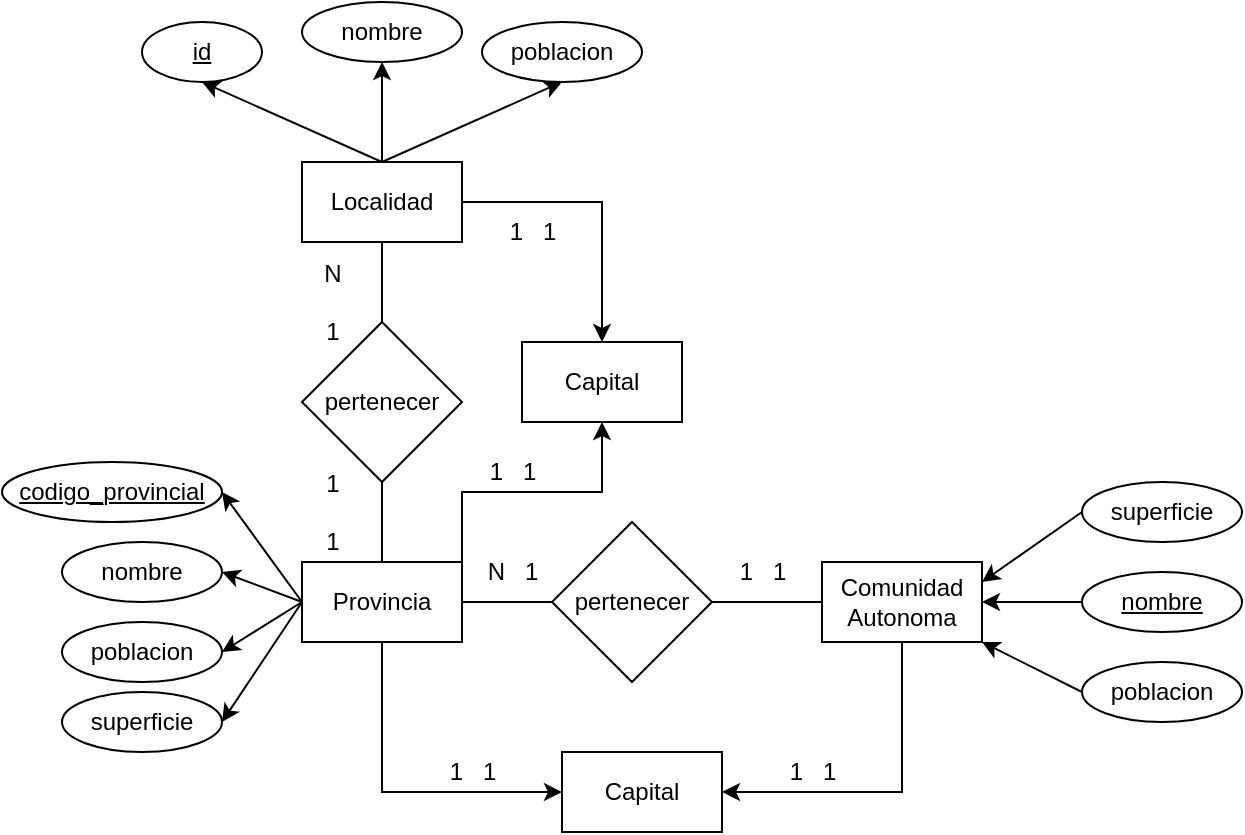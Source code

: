 <mxfile version="22.0.4" type="github">
  <diagram id="R2lEEEUBdFMjLlhIrx00" name="Page-1">
    <mxGraphModel dx="712" dy="780" grid="1" gridSize="10" guides="1" tooltips="1" connect="1" arrows="1" fold="1" page="1" pageScale="1" pageWidth="850" pageHeight="1100" math="0" shadow="0" extFonts="Permanent Marker^https://fonts.googleapis.com/css?family=Permanent+Marker">
      <root>
        <mxCell id="0" />
        <mxCell id="1" parent="0" />
        <mxCell id="bRahd_zh7M08jq3FtNK7-3" style="rounded=0;orthogonalLoop=1;jettySize=auto;html=1;entryX=0.5;entryY=1;entryDx=0;entryDy=0;" parent="1" target="bRahd_zh7M08jq3FtNK7-1" edge="1">
          <mxGeometry relative="1" as="geometry">
            <mxPoint x="260" y="300" as="sourcePoint" />
          </mxGeometry>
        </mxCell>
        <mxCell id="bRahd_zh7M08jq3FtNK7-4" style="rounded=0;orthogonalLoop=1;jettySize=auto;html=1;entryX=0.5;entryY=1;entryDx=0;entryDy=0;" parent="1" source="IX8ZnTn2tXp243q-xPvh-1" target="bRahd_zh7M08jq3FtNK7-2" edge="1">
          <mxGeometry relative="1" as="geometry" />
        </mxCell>
        <mxCell id="bRahd_zh7M08jq3FtNK7-5" style="rounded=0;orthogonalLoop=1;jettySize=auto;html=1;entryX=0.5;entryY=1;entryDx=0;entryDy=0;exitX=0.5;exitY=0;exitDx=0;exitDy=0;" parent="1" source="IX8ZnTn2tXp243q-xPvh-1" target="IX8ZnTn2tXp243q-xPvh-10" edge="1">
          <mxGeometry relative="1" as="geometry" />
        </mxCell>
        <mxCell id="bRahd_zh7M08jq3FtNK7-18" style="edgeStyle=orthogonalEdgeStyle;rounded=0;orthogonalLoop=1;jettySize=auto;html=1;entryX=0.5;entryY=0;entryDx=0;entryDy=0;" parent="1" source="IX8ZnTn2tXp243q-xPvh-1" target="bRahd_zh7M08jq3FtNK7-17" edge="1">
          <mxGeometry relative="1" as="geometry" />
        </mxCell>
        <mxCell id="IX8ZnTn2tXp243q-xPvh-1" value="Localidad" style="rounded=0;whiteSpace=wrap;html=1;" parent="1" vertex="1">
          <mxGeometry x="220" y="300" width="80" height="40" as="geometry" />
        </mxCell>
        <mxCell id="bRahd_zh7M08jq3FtNK7-6" style="rounded=0;orthogonalLoop=1;jettySize=auto;html=1;entryX=1;entryY=0.5;entryDx=0;entryDy=0;exitX=0;exitY=0.5;exitDx=0;exitDy=0;" parent="1" source="IX8ZnTn2tXp243q-xPvh-2" target="IX8ZnTn2tXp243q-xPvh-16" edge="1">
          <mxGeometry relative="1" as="geometry" />
        </mxCell>
        <mxCell id="bRahd_zh7M08jq3FtNK7-8" style="rounded=0;orthogonalLoop=1;jettySize=auto;html=1;entryX=1;entryY=0.5;entryDx=0;entryDy=0;exitX=0;exitY=0.5;exitDx=0;exitDy=0;" parent="1" source="IX8ZnTn2tXp243q-xPvh-2" target="IX8ZnTn2tXp243q-xPvh-13" edge="1">
          <mxGeometry relative="1" as="geometry" />
        </mxCell>
        <mxCell id="bRahd_zh7M08jq3FtNK7-9" style="rounded=0;orthogonalLoop=1;jettySize=auto;html=1;entryX=1;entryY=0.5;entryDx=0;entryDy=0;exitX=0;exitY=0.5;exitDx=0;exitDy=0;" parent="1" source="IX8ZnTn2tXp243q-xPvh-2" target="IX8ZnTn2tXp243q-xPvh-14" edge="1">
          <mxGeometry relative="1" as="geometry" />
        </mxCell>
        <mxCell id="bRahd_zh7M08jq3FtNK7-10" style="rounded=0;orthogonalLoop=1;jettySize=auto;html=1;entryX=1;entryY=0.5;entryDx=0;entryDy=0;exitX=0;exitY=0.5;exitDx=0;exitDy=0;" parent="1" source="IX8ZnTn2tXp243q-xPvh-2" target="IX8ZnTn2tXp243q-xPvh-15" edge="1">
          <mxGeometry relative="1" as="geometry" />
        </mxCell>
        <mxCell id="bRahd_zh7M08jq3FtNK7-12" style="edgeStyle=orthogonalEdgeStyle;rounded=0;orthogonalLoop=1;jettySize=auto;html=1;entryX=0;entryY=0.5;entryDx=0;entryDy=0;exitX=0.5;exitY=1;exitDx=0;exitDy=0;" parent="1" source="IX8ZnTn2tXp243q-xPvh-2" target="bRahd_zh7M08jq3FtNK7-11" edge="1">
          <mxGeometry relative="1" as="geometry" />
        </mxCell>
        <mxCell id="bRahd_zh7M08jq3FtNK7-16" style="edgeStyle=orthogonalEdgeStyle;rounded=0;orthogonalLoop=1;jettySize=auto;html=1;exitX=1;exitY=0;exitDx=0;exitDy=0;entryX=0.5;entryY=1;entryDx=0;entryDy=0;" parent="1" source="IX8ZnTn2tXp243q-xPvh-2" target="bRahd_zh7M08jq3FtNK7-17" edge="1">
          <mxGeometry relative="1" as="geometry">
            <mxPoint x="370.0" y="410" as="targetPoint" />
          </mxGeometry>
        </mxCell>
        <mxCell id="IX8ZnTn2tXp243q-xPvh-2" value="Provincia" style="rounded=0;whiteSpace=wrap;html=1;" parent="1" vertex="1">
          <mxGeometry x="220" y="500" width="80" height="40" as="geometry" />
        </mxCell>
        <mxCell id="bRahd_zh7M08jq3FtNK7-13" style="edgeStyle=orthogonalEdgeStyle;rounded=0;orthogonalLoop=1;jettySize=auto;html=1;entryX=1;entryY=0.5;entryDx=0;entryDy=0;exitX=0.5;exitY=1;exitDx=0;exitDy=0;" parent="1" source="IX8ZnTn2tXp243q-xPvh-4" target="bRahd_zh7M08jq3FtNK7-11" edge="1">
          <mxGeometry relative="1" as="geometry" />
        </mxCell>
        <mxCell id="IX8ZnTn2tXp243q-xPvh-4" value="Comunidad Autonoma" style="rounded=0;whiteSpace=wrap;html=1;" parent="1" vertex="1">
          <mxGeometry x="480" y="500" width="80" height="40" as="geometry" />
        </mxCell>
        <mxCell id="NnU2XCsi2JXOLXrrLv1i-1" style="edgeStyle=orthogonalEdgeStyle;rounded=0;orthogonalLoop=1;jettySize=auto;html=1;endArrow=none;endFill=0;" parent="1" source="IX8ZnTn2tXp243q-xPvh-7" target="IX8ZnTn2tXp243q-xPvh-2" edge="1">
          <mxGeometry relative="1" as="geometry" />
        </mxCell>
        <mxCell id="NnU2XCsi2JXOLXrrLv1i-2" style="edgeStyle=orthogonalEdgeStyle;rounded=0;orthogonalLoop=1;jettySize=auto;html=1;entryX=0.5;entryY=1;entryDx=0;entryDy=0;endArrow=none;endFill=0;" parent="1" source="IX8ZnTn2tXp243q-xPvh-7" target="IX8ZnTn2tXp243q-xPvh-1" edge="1">
          <mxGeometry relative="1" as="geometry" />
        </mxCell>
        <mxCell id="IX8ZnTn2tXp243q-xPvh-7" value="pertenecer" style="rhombus;whiteSpace=wrap;html=1;" parent="1" vertex="1">
          <mxGeometry x="220" y="380" width="80" height="80" as="geometry" />
        </mxCell>
        <mxCell id="NnU2XCsi2JXOLXrrLv1i-3" style="edgeStyle=orthogonalEdgeStyle;rounded=0;orthogonalLoop=1;jettySize=auto;html=1;endArrow=none;endFill=0;" parent="1" source="IX8ZnTn2tXp243q-xPvh-8" target="IX8ZnTn2tXp243q-xPvh-2" edge="1">
          <mxGeometry relative="1" as="geometry" />
        </mxCell>
        <mxCell id="NnU2XCsi2JXOLXrrLv1i-4" style="edgeStyle=orthogonalEdgeStyle;rounded=0;orthogonalLoop=1;jettySize=auto;html=1;entryX=0;entryY=0.5;entryDx=0;entryDy=0;endArrow=none;endFill=0;" parent="1" source="IX8ZnTn2tXp243q-xPvh-8" target="IX8ZnTn2tXp243q-xPvh-4" edge="1">
          <mxGeometry relative="1" as="geometry" />
        </mxCell>
        <mxCell id="IX8ZnTn2tXp243q-xPvh-8" value="pertenecer" style="rhombus;whiteSpace=wrap;html=1;" parent="1" vertex="1">
          <mxGeometry x="345" y="480" width="80" height="80" as="geometry" />
        </mxCell>
        <mxCell id="IX8ZnTn2tXp243q-xPvh-10" value="poblacion" style="ellipse;whiteSpace=wrap;html=1;" parent="1" vertex="1">
          <mxGeometry x="310" y="230" width="80" height="30" as="geometry" />
        </mxCell>
        <mxCell id="IX8ZnTn2tXp243q-xPvh-13" value="nombre" style="ellipse;whiteSpace=wrap;html=1;" parent="1" vertex="1">
          <mxGeometry x="100" y="490" width="80" height="30" as="geometry" />
        </mxCell>
        <mxCell id="IX8ZnTn2tXp243q-xPvh-14" value="poblacion" style="ellipse;whiteSpace=wrap;html=1;" parent="1" vertex="1">
          <mxGeometry x="100" y="530" width="80" height="30" as="geometry" />
        </mxCell>
        <mxCell id="IX8ZnTn2tXp243q-xPvh-15" value="superficie" style="ellipse;whiteSpace=wrap;html=1;" parent="1" vertex="1">
          <mxGeometry x="100" y="565" width="80" height="30" as="geometry" />
        </mxCell>
        <mxCell id="IX8ZnTn2tXp243q-xPvh-16" value="codigo_provincial" style="ellipse;whiteSpace=wrap;html=1;fontStyle=4" parent="1" vertex="1">
          <mxGeometry x="70" y="450" width="110" height="30" as="geometry" />
        </mxCell>
        <mxCell id="IX8ZnTn2tXp243q-xPvh-28" style="rounded=0;orthogonalLoop=1;jettySize=auto;html=1;exitX=0;exitY=0.5;exitDx=0;exitDy=0;entryX=1;entryY=0.25;entryDx=0;entryDy=0;" parent="1" source="IX8ZnTn2tXp243q-xPvh-21" target="IX8ZnTn2tXp243q-xPvh-4" edge="1">
          <mxGeometry relative="1" as="geometry" />
        </mxCell>
        <mxCell id="IX8ZnTn2tXp243q-xPvh-21" value="superficie" style="ellipse;whiteSpace=wrap;html=1;" parent="1" vertex="1">
          <mxGeometry x="610" y="460" width="80" height="30" as="geometry" />
        </mxCell>
        <mxCell id="IX8ZnTn2tXp243q-xPvh-29" style="rounded=0;orthogonalLoop=1;jettySize=auto;html=1;exitX=0;exitY=0.5;exitDx=0;exitDy=0;entryX=1;entryY=0.5;entryDx=0;entryDy=0;" parent="1" source="IX8ZnTn2tXp243q-xPvh-24" target="IX8ZnTn2tXp243q-xPvh-4" edge="1">
          <mxGeometry relative="1" as="geometry" />
        </mxCell>
        <mxCell id="IX8ZnTn2tXp243q-xPvh-24" value="nombre" style="ellipse;whiteSpace=wrap;html=1;fontStyle=4" parent="1" vertex="1">
          <mxGeometry x="610" y="505" width="80" height="30" as="geometry" />
        </mxCell>
        <mxCell id="IX8ZnTn2tXp243q-xPvh-30" style="rounded=0;orthogonalLoop=1;jettySize=auto;html=1;exitX=0;exitY=0.5;exitDx=0;exitDy=0;" parent="1" source="IX8ZnTn2tXp243q-xPvh-25" target="IX8ZnTn2tXp243q-xPvh-4" edge="1">
          <mxGeometry relative="1" as="geometry" />
        </mxCell>
        <mxCell id="IX8ZnTn2tXp243q-xPvh-25" value="poblacion" style="ellipse;whiteSpace=wrap;html=1;" parent="1" vertex="1">
          <mxGeometry x="610" y="550" width="80" height="30" as="geometry" />
        </mxCell>
        <mxCell id="NnU2XCsi2JXOLXrrLv1i-12" value="N&amp;nbsp;&amp;nbsp; 1" style="text;html=1;align=center;verticalAlign=middle;resizable=0;points=[];autosize=1;strokeColor=none;fillColor=none;" parent="1" vertex="1">
          <mxGeometry x="300" y="490" width="50" height="30" as="geometry" />
        </mxCell>
        <mxCell id="NnU2XCsi2JXOLXrrLv1i-13" value="1&amp;nbsp;&amp;nbsp; 1" style="text;html=1;align=center;verticalAlign=middle;resizable=0;points=[];autosize=1;strokeColor=none;fillColor=none;" parent="1" vertex="1">
          <mxGeometry x="425" y="490" width="50" height="30" as="geometry" />
        </mxCell>
        <mxCell id="NnU2XCsi2JXOLXrrLv1i-18" value="&lt;div&gt;N&lt;br&gt;&lt;/div&gt;&lt;div&gt;&lt;br&gt;&lt;/div&gt;&lt;div&gt;1&lt;/div&gt;" style="text;html=1;align=center;verticalAlign=middle;resizable=0;points=[];autosize=1;strokeColor=none;fillColor=none;" parent="1" vertex="1">
          <mxGeometry x="220" y="340" width="30" height="60" as="geometry" />
        </mxCell>
        <mxCell id="NnU2XCsi2JXOLXrrLv1i-19" value="&lt;div&gt;1&lt;/div&gt;&lt;div&gt;&lt;br&gt;&lt;/div&gt;&lt;div&gt;1&lt;br&gt;&lt;/div&gt;" style="text;html=1;align=center;verticalAlign=middle;resizable=0;points=[];autosize=1;strokeColor=none;fillColor=none;" parent="1" vertex="1">
          <mxGeometry x="220" y="445" width="30" height="60" as="geometry" />
        </mxCell>
        <mxCell id="bRahd_zh7M08jq3FtNK7-1" value="id" style="ellipse;whiteSpace=wrap;html=1;fontStyle=4" parent="1" vertex="1">
          <mxGeometry x="140" y="230" width="60" height="30" as="geometry" />
        </mxCell>
        <mxCell id="bRahd_zh7M08jq3FtNK7-2" value="nombre" style="ellipse;whiteSpace=wrap;html=1;" parent="1" vertex="1">
          <mxGeometry x="220" y="220" width="80" height="30" as="geometry" />
        </mxCell>
        <mxCell id="bRahd_zh7M08jq3FtNK7-11" value="Capital" style="rounded=0;whiteSpace=wrap;html=1;" parent="1" vertex="1">
          <mxGeometry x="350" y="595" width="80" height="40" as="geometry" />
        </mxCell>
        <mxCell id="bRahd_zh7M08jq3FtNK7-14" value="1&amp;nbsp;&amp;nbsp; 1" style="text;html=1;align=center;verticalAlign=middle;resizable=0;points=[];autosize=1;strokeColor=none;fillColor=none;" parent="1" vertex="1">
          <mxGeometry x="450" y="590" width="50" height="30" as="geometry" />
        </mxCell>
        <mxCell id="bRahd_zh7M08jq3FtNK7-15" value="1&amp;nbsp;&amp;nbsp; 1" style="text;html=1;align=center;verticalAlign=middle;resizable=0;points=[];autosize=1;strokeColor=none;fillColor=none;" parent="1" vertex="1">
          <mxGeometry x="280" y="590" width="50" height="30" as="geometry" />
        </mxCell>
        <mxCell id="bRahd_zh7M08jq3FtNK7-17" value="Capital" style="rounded=0;whiteSpace=wrap;html=1;" parent="1" vertex="1">
          <mxGeometry x="330" y="390" width="80" height="40" as="geometry" />
        </mxCell>
        <mxCell id="bRahd_zh7M08jq3FtNK7-19" value="1&amp;nbsp;&amp;nbsp; 1" style="text;html=1;align=center;verticalAlign=middle;resizable=0;points=[];autosize=1;strokeColor=none;fillColor=none;" parent="1" vertex="1">
          <mxGeometry x="310" y="320" width="50" height="30" as="geometry" />
        </mxCell>
        <mxCell id="bRahd_zh7M08jq3FtNK7-20" value="1&amp;nbsp;&amp;nbsp; 1" style="text;html=1;align=center;verticalAlign=middle;resizable=0;points=[];autosize=1;strokeColor=none;fillColor=none;" parent="1" vertex="1">
          <mxGeometry x="300" y="440" width="50" height="30" as="geometry" />
        </mxCell>
      </root>
    </mxGraphModel>
  </diagram>
</mxfile>
